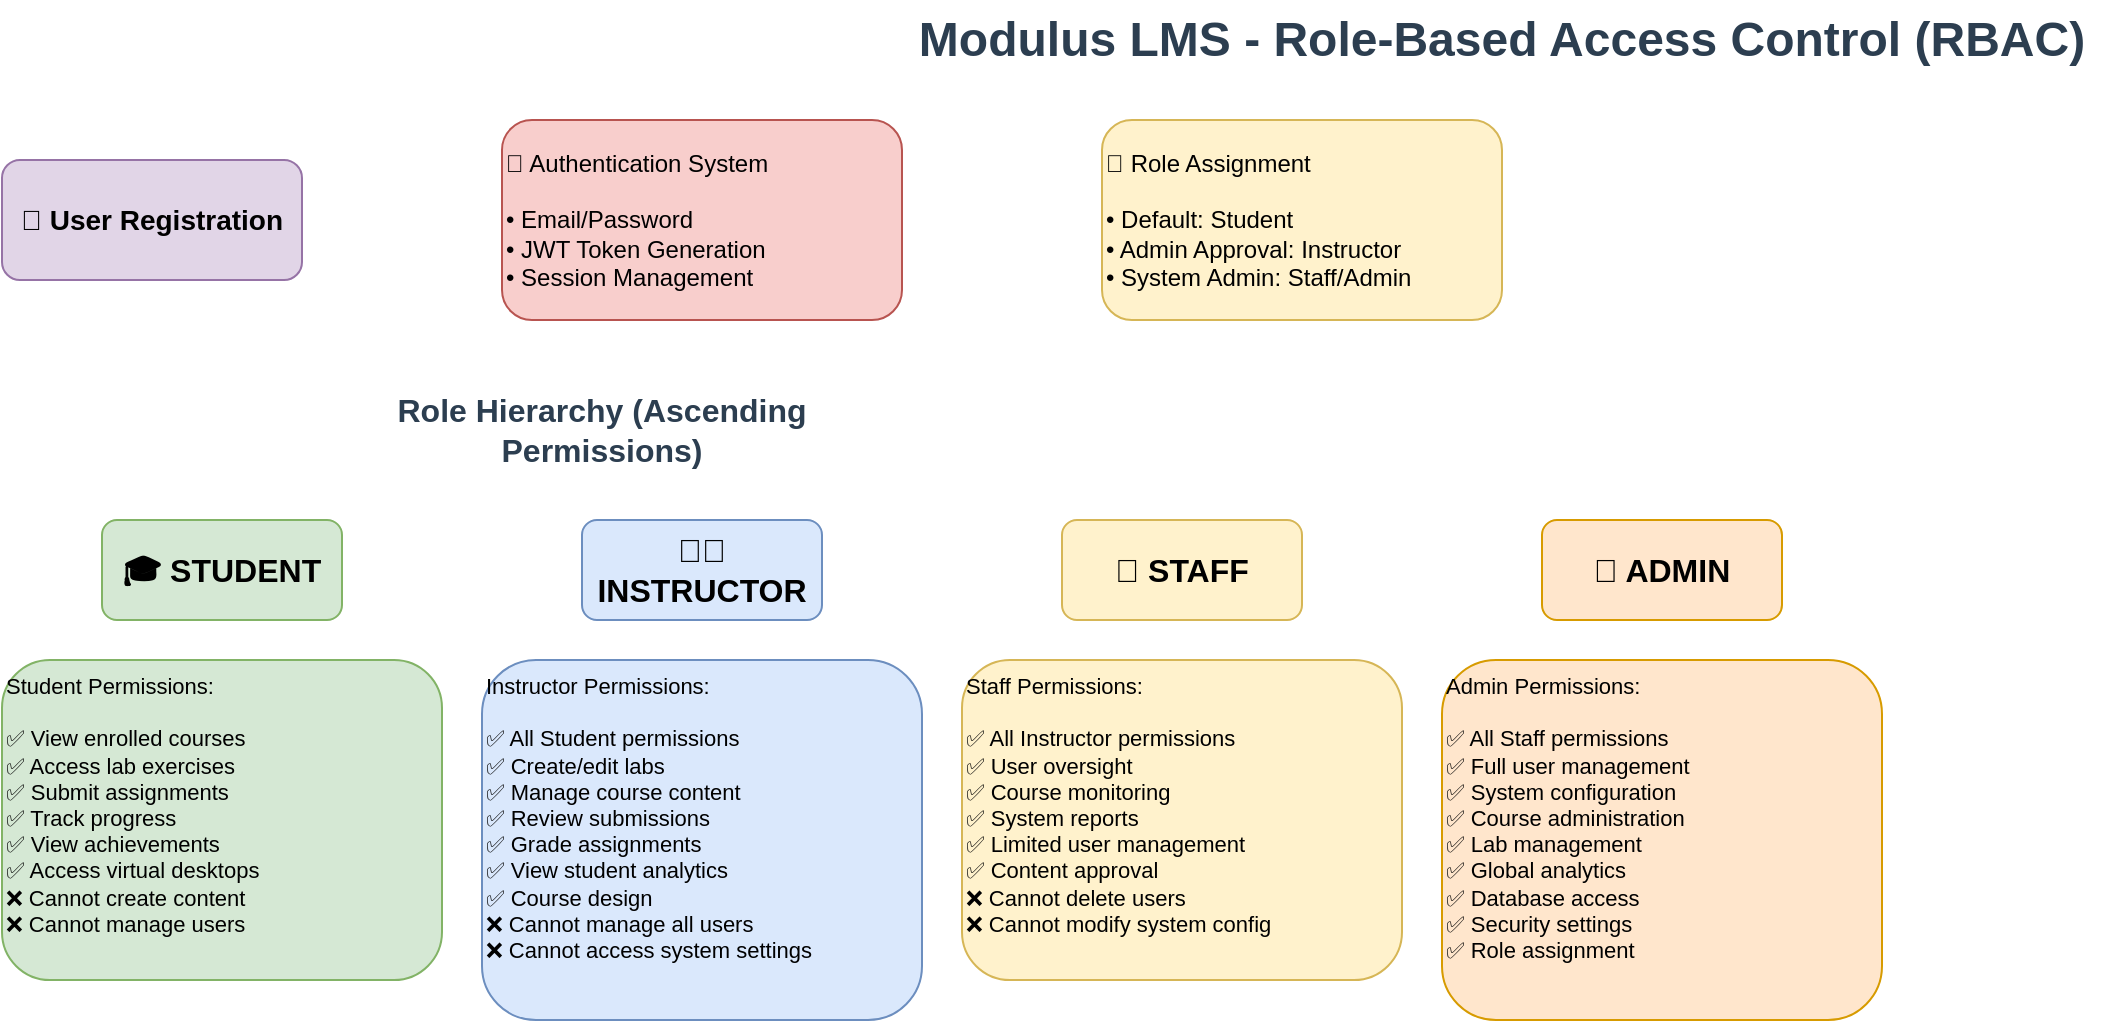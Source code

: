 <mxfile version="21.6.5" type="device">
  <diagram name="Modulus-RBAC-System" id="modulus-rbac-roles">
    <mxGraphModel dx="1422" dy="762" grid="1" gridSize="10" guides="1" tooltips="1" connect="1" arrows="1" fold="1" page="1" pageScale="1" pageWidth="1654" pageHeight="1169" math="0" shadow="0">
      <root>
        <mxCell id="0" />
        <mxCell id="1" parent="0" />
        
        <!-- Title -->
        <mxCell id="title" value="Modulus LMS - Role-Based Access Control (RBAC)" style="text;html=1;strokeColor=none;fillColor=none;align=center;verticalAlign=middle;whiteSpace=wrap;rounded=0;fontSize=24;fontStyle=1;fontColor=#2c3e50;" vertex="1" parent="1">
          <mxGeometry x="500" y="20" width="600" height="40" as="geometry" />
        </mxCell>

        <!-- User Registration/Authentication -->
        <mxCell id="user-reg" value="👤 User Registration" style="rounded=1;whiteSpace=wrap;html=1;fillColor=#e1d5e7;strokeColor=#9673a6;fontSize=14;fontStyle=1;" vertex="1" parent="1">
          <mxGeometry x="50" y="100" width="150" height="60" as="geometry" />
        </mxCell>

        <mxCell id="auth-system" value="🔐 Authentication System&#xa;&#xa;• Email/Password&#xa;• JWT Token Generation&#xa;• Session Management" style="rounded=1;whiteSpace=wrap;html=1;fillColor=#f8cecc;strokeColor=#b85450;fontSize=12;align=left;" vertex="1" parent="1">
          <mxGeometry x="300" y="80" width="200" height="100" as="geometry" />
        </mxCell>

        <mxCell id="role-assignment" value="👔 Role Assignment&#xa;&#xa;• Default: Student&#xa;• Admin Approval: Instructor&#xa;• System Admin: Staff/Admin" style="rounded=1;whiteSpace=wrap;html=1;fillColor=#fff2cc;strokeColor=#d6b656;fontSize=12;align=left;" vertex="1" parent="1">
          <mxGeometry x="600" y="80" width="200" height="100" as="geometry" />
        </mxCell>

        <!-- Role Hierarchy -->
        <mxCell id="hierarchy-title" value="Role Hierarchy (Ascending Permissions)" style="text;html=1;strokeColor=none;fillColor=none;align=center;verticalAlign=middle;whiteSpace=wrap;rounded=0;fontSize=16;fontStyle=1;fontColor=#2c3e50;" vertex="1" parent="1">
          <mxGeometry x="200" y="220" width="300" height="30" as="geometry" />
        </mxCell>

        <!-- Student Role -->
        <mxCell id="student-role" value="🎓 STUDENT" style="rounded=1;whiteSpace=wrap;html=1;fillColor=#d5e8d4;strokeColor=#82b366;fontSize=16;fontStyle=1;" vertex="1" parent="1">
          <mxGeometry x="100" y="280" width="120" height="50" as="geometry" />
        </mxCell>

        <mxCell id="student-perms" value="Student Permissions:&#xa;&#xa;✅ View enrolled courses&#xa;✅ Access lab exercises&#xa;✅ Submit assignments&#xa;✅ Track progress&#xa;✅ View achievements&#xa;✅ Access virtual desktops&#xa;❌ Cannot create content&#xa;❌ Cannot manage users" style="rounded=1;whiteSpace=wrap;html=1;fillColor=#d5e8d4;strokeColor=#82b366;fontSize=11;align=left;verticalAlign=top;" vertex="1" parent="1">
          <mxGeometry x="50" y="350" width="220" height="160" as="geometry" />
        </mxCell>

        <!-- Instructor Role -->
        <mxCell id="instructor-role" value="👨‍🏫 INSTRUCTOR" style="rounded=1;whiteSpace=wrap;html=1;fillColor=#dae8fc;strokeColor=#6c8ebf;fontSize=16;fontStyle=1;" vertex="1" parent="1">
          <mxGeometry x="340" y="280" width="120" height="50" as="geometry" />
        </mxCell>

        <mxCell id="instructor-perms" value="Instructor Permissions:&#xa;&#xa;✅ All Student permissions&#xa;✅ Create/edit labs&#xa;✅ Manage course content&#xa;✅ Review submissions&#xa;✅ Grade assignments&#xa;✅ View student analytics&#xa;✅ Course design&#xa;❌ Cannot manage all users&#xa;❌ Cannot access system settings" style="rounded=1;whiteSpace=wrap;html=1;fillColor=#dae8fc;strokeColor=#6c8ebf;fontSize=11;align=left;verticalAlign=top;" vertex="1" parent="1">
          <mxGeometry x="290" y="350" width="220" height="180" as="geometry" />
        </mxCell>

        <!-- Staff Role -->
        <mxCell id="staff-role" value="👔 STAFF" style="rounded=1;whiteSpace=wrap;html=1;fillColor=#fff2cc;strokeColor=#d6b656;fontSize=16;fontStyle=1;" vertex="1" parent="1">
          <mxGeometry x="580" y="280" width="120" height="50" as="geometry" />
        </mxCell>

        <mxCell id="staff-perms" value="Staff Permissions:&#xa;&#xa;✅ All Instructor permissions&#xa;✅ User oversight&#xa;✅ Course monitoring&#xa;✅ System reports&#xa;✅ Limited user management&#xa;✅ Content approval&#xa;❌ Cannot delete users&#xa;❌ Cannot modify system config" style="rounded=1;whiteSpace=wrap;html=1;fillColor=#fff2cc;strokeColor=#d6b656;fontSize=11;align=left;verticalAlign=top;" vertex="1" parent="1">
          <mxGeometry x="530" y="350" width="220" height="160" as="geometry" />
        </mxCell>

        <!-- Admin Role -->
        <mxCell id="admin-role" value="👑 ADMIN" style="rounded=1;whiteSpace=wrap;html=1;fillColor=#ffe6cc;strokeColor=#d79b00;fontSize=16;fontStyle=1;" vertex="1" parent="1">
          <mxGeometry x="820" y="280" width="120" height="50" as="geometry" />
        </mxCell>

        <mxCell id="admin-perms" value="Admin Permissions:&#xa;&#xa;✅ All Staff permissions&#xa;✅ Full user management&#xa;✅ System configuration&#xa;✅ Course administration&#xa;✅ Lab management&#xa;✅ Global analytics&#xa;✅ Database access&#xa;✅ Security settings&#xa;✅ Role assignment" style="rounded=1;whiteSpace=wrap;html=1;fillColor=#ffe6cc;strokeColor=#d79b00;fontSize=11;align=left;verticalAlign=top;" vertex="1" parent="1">
          <mxGeometry x="770" y="350" width="220" height="180" as="geometry" />
        </mxCell>

        <!-- Permission Flow -->
        <mxCell id="flow-title" value="Authentication & Authorization Flow" style="text;html=1;strokeColor=none;fillColor=none;align=center;verticalAlign=middle;whiteSpace=wrap;rounded=0;fontSize=16;fontStyle=1;fontColor=#2c3e50;" vertex="1" parent="1">
          <mxGeometry x="200" y="570" width="300" height="30" as="geometry" />
        </mxCell>

        <!-- Flow Steps -->
        <mxCell id="step1" value="1️⃣ User Login&#xa;Email + Password" style="rounded=1;whiteSpace=wrap;html=1;fillColor=#e1d5e7;strokeColor=#9673a6;fontSize=12;fontStyle=1;" vertex="1" parent="1">
          <mxGeometry x="50" y="620" width="120" height="60" as="geometry" />
        </mxCell>

        <mxCell id="step2" value="2️⃣ Credential Check&#xa;Database Validation" style="rounded=1;whiteSpace=wrap;html=1;fillColor=#f8cecc;strokeColor=#b85450;fontSize=12;fontStyle=1;" vertex="1" parent="1">
          <mxGeometry x="220" y="620" width="120" height="60" as="geometry" />
        </mxCell>

        <mxCell id="step3" value="3️⃣ Role Retrieval&#xa;User Role Assignment" style="rounded=1;whiteSpace=wrap;html=1;fillColor=#fff2cc;strokeColor=#d6b656;fontSize=12;fontStyle=1;" vertex="1" parent="1">
          <mxGeometry x="390" y="620" width="120" height="60" as="geometry" />
        </mxCell>

        <mxCell id="step4" value="4️⃣ JWT Token&#xa;With Role Claims" style="rounded=1;whiteSpace=wrap;html=1;fillColor=#d5e8d4;strokeColor=#82b366;fontSize=12;fontStyle=1;" vertex="1" parent="1">
          <mxGeometry x="560" y="620" width="120" height="60" as="geometry" />
        </mxCell>

        <mxCell id="step5" value="5️⃣ Dashboard Route&#xa;Role-Based UI" style="rounded=1;whiteSpace=wrap;html=1;fillColor=#dae8fc;strokeColor=#6c8ebf;fontSize=12;fontStyle=1;" vertex="1" parent="1">
          <mxGeometry x="730" y="620" width="120" height="60" as="geometry" />
        </mxCell>

        <!-- Resource Access Control -->
        <mxCell id="access-title" value="Resource Access Control Matrix" style="text;html=1;strokeColor=none;fillColor=none;align=center;verticalAlign=middle;whiteSpace=wrap;rounded=0;fontSize=16;fontStyle=1;fontColor=#2c3e50;" vertex="1" parent="1">
          <mxGeometry x="200" y="720" width="300" height="30" as="geometry" />
        </mxCell>

        <!-- Access Matrix -->
        <mxCell id="matrix-header" value="Resource" style="rounded=0;whiteSpace=wrap;html=1;fillColor=#34495e;strokeColor=#2c3e50;fontSize=12;fontStyle=1;fontColor=white;" vertex="1" parent="1">
          <mxGeometry x="50" y="770" width="100" height="30" as="geometry" />
        </mxCell>
        <mxCell id="matrix-student" value="Student" style="rounded=0;whiteSpace=wrap;html=1;fillColor=#d5e8d4;strokeColor=#82b366;fontSize=12;fontStyle=1;" vertex="1" parent="1">
          <mxGeometry x="150" y="770" width="80" height="30" as="geometry" />
        </mxCell>
        <mxCell id="matrix-instructor" value="Instructor" style="rounded=0;whiteSpace=wrap;html=1;fillColor=#dae8fc;strokeColor=#6c8ebf;fontSize=12;fontStyle=1;" vertex="1" parent="1">
          <mxGeometry x="230" y="770" width="80" height="30" as="geometry" />
        </mxCell>
        <mxCell id="matrix-staff" value="Staff" style="rounded=0;whiteSpace=wrap;html=1;fillColor=#fff2cc;strokeColor=#d6b656;fontSize=12;fontStyle=1;" vertex="1" parent="1">
          <mxGeometry x="310" y="770" width="80" height="30" as="geometry" />
        </mxCell>
        <mxCell id="matrix-admin" value="Admin" style="rounded=0;whiteSpace=wrap;html=1;fillColor=#ffe6cc;strokeColor=#d79b00;fontSize=12;fontStyle=1;" vertex="1" parent="1">
          <mxGeometry x="390" y="770" width="80" height="30" as="geometry" />
        </mxCell>

        <!-- Resource Rows -->
        <mxCell id="courses-resource" value="Courses" style="rounded=0;whiteSpace=wrap;html=1;fillColor=#ecf0f1;strokeColor=#bdc3c7;fontSize=11;" vertex="1" parent="1">
          <mxGeometry x="50" y="800" width="100" height="25" as="geometry" />
        </mxCell>
        <mxCell id="courses-student" value="📖 View" style="rounded=0;whiteSpace=wrap;html=1;fillColor=#d5e8d4;fontSize=10;" vertex="1" parent="1">
          <mxGeometry x="150" y="800" width="80" height="25" as="geometry" />
        </mxCell>
        <mxCell id="courses-instructor" value="📝 Create/Edit" style="rounded=0;whiteSpace=wrap;html=1;fillColor=#dae8fc;fontSize=10;" vertex="1" parent="1">
          <mxGeometry x="230" y="800" width="80" height="25" as="geometry" />
        </mxCell>
        <mxCell id="courses-staff" value="👀 Monitor" style="rounded=0;whiteSpace=wrap;html=1;fillColor=#fff2cc;fontSize=10;" vertex="1" parent="1">
          <mxGeometry x="310" y="800" width="80" height="25" as="geometry" />
        </mxCell>
        <mxCell id="courses-admin" value="🔧 Full Control" style="rounded=0;whiteSpace=wrap;html=1;fillColor=#ffe6cc;fontSize=10;" vertex="1" parent="1">
          <mxGeometry x="390" y="800" width="80" height="25" as="geometry" />
        </mxCell>

        <mxCell id="labs-resource" value="Labs" style="rounded=0;whiteSpace=wrap;html=1;fillColor=#ecf0f1;strokeColor=#bdc3c7;fontSize=11;" vertex="1" parent="1">
          <mxGeometry x="50" y="825" width="100" height="25" as="geometry" />
        </mxCell>
        <mxCell id="labs-student" value="🧪 Execute" style="rounded=0;whiteSpace=wrap;html=1;fillColor=#d5e8d4;fontSize=10;" vertex="1" parent="1">
          <mxGeometry x="150" y="825" width="80" height="25" as="geometry" />
        </mxCell>
        <mxCell id="labs-instructor" value="🔬 Create/Edit" style="rounded=0;whiteSpace=wrap;html=1;fillColor=#dae8fc;fontSize=10;" vertex="1" parent="1">
          <mxGeometry x="230" y="825" width="80" height="25" as="geometry" />
        </mxCell>
        <mxCell id="labs-staff" value="📊 Analyze" style="rounded=0;whiteSpace=wrap;html=1;fillColor=#fff2cc;fontSize=10;" vertex="1" parent="1">
          <mxGeometry x="310" y="825" width="80" height="25" as="geometry" />
        </mxCell>
        <mxCell id="labs-admin" value="🛠️ Manage All" style="rounded=0;whiteSpace=wrap;html=1;fillColor=#ffe6cc;fontSize=10;" vertex="1" parent="1">
          <mxGeometry x="390" y="825" width="80" height="25" as="geometry" />
        </mxCell>

        <mxCell id="users-resource" value="Users" style="rounded=0;whiteSpace=wrap;html=1;fillColor=#ecf0f1;strokeColor=#bdc3c7;fontSize=11;" vertex="1" parent="1">
          <mxGeometry x="50" y="850" width="100" height="25" as="geometry" />
        </mxCell>
        <mxCell id="users-student" value="❌ No Access" style="rounded=0;whiteSpace=wrap;html=1;fillColor=#f8d7da;fontSize=10;" vertex="1" parent="1">
          <mxGeometry x="150" y="850" width="80" height="25" as="geometry" />
        </mxCell>
        <mxCell id="users-instructor" value="👀 View Only" style="rounded=0;whiteSpace=wrap;html=1;fillColor=#dae8fc;fontSize=10;" vertex="1" parent="1">
          <mxGeometry x="230" y="850" width="80" height="25" as="geometry" />
        </mxCell>
        <mxCell id="users-staff" value="👥 Limited Edit" style="rounded=0;whiteSpace=wrap;html=1;fillColor=#fff2cc;fontSize=10;" vertex="1" parent="1">
          <mxGeometry x="310" y="850" width="80" height="25" as="geometry" />
        </mxCell>
        <mxCell id="users-admin" value="🔐 Full CRUD" style="rounded=0;whiteSpace=wrap;html=1;fillColor=#ffe6cc;fontSize=10;" vertex="1" parent="1">
          <mxGeometry x="390" y="850" width="80" height="25" as="geometry" />
        </mxCell>

        <mxCell id="system-resource" value="System" style="rounded=0;whiteSpace=wrap;html=1;fillColor=#ecf0f1;strokeColor=#bdc3c7;fontSize=11;" vertex="1" parent="1">
          <mxGeometry x="50" y="875" width="100" height="25" as="geometry" />
        </mxCell>
        <mxCell id="system-student" value="❌ No Access" style="rounded=0;whiteSpace=wrap;html=1;fillColor=#f8d7da;fontSize=10;" vertex="1" parent="1">
          <mxGeometry x="150" y="875" width="80" height="25" as="geometry" />
        </mxCell>
        <mxCell id="system-instructor" value="❌ No Access" style="rounded=0;whiteSpace=wrap;html=1;fillColor=#f8d7da;fontSize=10;" vertex="1" parent="1">
          <mxGeometry x="230" y="875" width="80" height="25" as="geometry" />
        </mxCell>
        <mxCell id="system-staff" value="📋 Reports" style="rounded=0;whiteSpace=wrap;html=1;fillColor=#fff2cc;fontSize=10;" vertex="1" parent="1">
          <mxGeometry x="310" y="875" width="80" height="25" as="geometry" />
        </mxCell>
        <mxCell id="system-admin" value="⚙️ Full Config" style="rounded=0;whiteSpace=wrap;html=1;fillColor=#ffe6cc;fontSize=10;" vertex="1" parent="1">
          <mxGeometry x="390" y="875" width="80" height="25" as="geometry" />
        </mxCell>

        <!-- Key Features Box -->
        <mxCell id="features-box" value="🔐 Key RBAC Features:&#xa;&#xa;• JWT-based authentication&#xa;• Role inheritance model&#xa;• Route-level protection&#xa;• API endpoint authorization&#xa;• Dynamic UI rendering&#xa;• Session management&#xa;• Token expiration handling&#xa;• Approval workflow for instructors" style="rounded=1;whiteSpace=wrap;html=1;fillColor=#f39c12;strokeColor=#e67e22;fontSize=11;align=left;verticalAlign=top;fontColor=white;fontStyle=1;" vertex="1" parent="1">
          <mxGeometry x="550" y="770" width="250" height="150" as="geometry" />
        </mxCell>

        <!-- Security Model Box -->
        <mxCell id="security-box" value="🛡️ Security Implementation:&#xa;&#xa;• Password hashing (bcrypt)&#xa;• JWT token signing&#xa;• Role-based middleware&#xa;• Protected API routes&#xa;• CORS configuration&#xa;• Input validation&#xa;• SQL injection prevention&#xa;• XSS protection" style="rounded=1;whiteSpace=wrap;html=1;fillColor=#8e44ad;strokeColor=#732d91;fontSize=11;align=left;verticalAlign=top;fontColor=white;fontStyle=1;" vertex="1" parent="1">
          <mxGeometry x="850" y="770" width="250" height="150" as="geometry" />
        </mxCell>

        <!-- Arrows for Role Hierarchy -->
        <mxCell id="student-to-instructor" style="endArrow=classic;html=1;exitX=1;exitY=0.5;exitDx=0;exitDy=0;entryX=0;entryY=0.5;entryDx=0;entryDy=0;strokeWidth=3;strokeColor=#27ae60;" edge="1" parent="1" source="student-role" target="instructor-role">
          <mxGeometry width="50" height="50" relative="1" as="geometry">
            <mxPoint x="400" y="350" as="sourcePoint" />
            <mxPoint x="450" y="300" as="targetPoint" />
          </mxGeometry>
        </mxCell>
        <mxCell id="instructor-to-staff" style="endArrow=classic;html=1;exitX=1;exitY=0.5;exitDx=0;exitDy=0;entryX=0;entryY=0.5;entryDx=0;entryDy=0;strokeWidth=3;strokeColor=#27ae60;" edge="1" parent="1" source="instructor-role" target="staff-role">
          <mxGeometry width="50" height="50" relative="1" as="geometry">
            <mxPoint x="400" y="350" as="sourcePoint" />
            <mxPoint x="450" y="300" as="targetPoint" />
          </mxGeometry>
        </mxCell>
        <mxCell id="staff-to-admin" style="endArrow=classic;html=1;exitX=1;exitY=0.5;exitDx=0;exitDy=0;entryX=0;entryY=0.5;entryDx=0;entryDy=0;strokeWidth=3;strokeColor=#27ae60;" edge="1" parent="1" source="staff-role" target="admin-role">
          <mxGeometry width="50" height="50" relative="1" as="geometry">
            <mxPoint x="400" y="350" as="sourcePoint" />
            <mxPoint x="450" y="300" as="targetPoint" />
          </mxGeometry>
        </mxCell>

        <!-- Flow Arrows -->
        <mxCell id="flow1" style="endArrow=classic;html=1;exitX=1;exitY=0.5;exitDx=0;exitDy=0;entryX=0;entryY=0.5;entryDx=0;entryDy=0;strokeWidth=2;strokeColor=#3498db;" edge="1" parent="1" source="step1" target="step2">
          <mxGeometry width="50" height="50" relative="1" as="geometry">
            <mxPoint x="400" y="700" as="sourcePoint" />
            <mxPoint x="450" y="650" as="targetPoint" />
          </mxGeometry>
        </mxCell>
        <mxCell id="flow2" style="endArrow=classic;html=1;exitX=1;exitY=0.5;exitDx=0;exitDy=0;entryX=0;entryY=0.5;entryDx=0;entryDy=0;strokeWidth=2;strokeColor=#3498db;" edge="1" parent="1" source="step2" target="step3">
          <mxGeometry width="50" height="50" relative="1" as="geometry">
            <mxPoint x="400" y="700" as="sourcePoint" />
            <mxPoint x="450" y="650" as="targetPoint" />
          </mxGeometry>
        </mxCell>
        <mxCell id="flow3" style="endArrow=classic;html=1;exitX=1;exitY=0.5;exitDx=0;exitDy=0;entryX=0;entryY=0.5;entryDx=0;entryDy=0;strokeWidth=2;strokeColor=#3498db;" edge="1" parent="1" source="step3" target="step4">
          <mxGeometry width="50" height="50" relative="1" as="geometry">
            <mxPoint x="400" y="700" as="sourcePoint" />
            <mxPoint x="450" y="650" as="targetPoint" />
          </mxGeometry>
        </mxCell>
        <mxCell id="flow4" style="endArrow=classic;html=1;exitX=1;exitY=0.5;exitDx=0;exitDy=0;entryX=0;entryY=0.5;entryDx=0;entryDy=0;strokeWidth=2;strokeColor=#3498db;" edge="1" parent="1" source="step4" target="step5">
          <mxGeometry width="50" height="50" relative="1" as="geometry">
            <mxPoint x="400" y="700" as="sourcePoint" />
            <mxPoint x="450" y="650" as="targetPoint" />
          </mxGeometry>
        </mxCell>

        <!-- Registration Flow Arrows -->
        <mxCell id="reg-to-auth" style="endArrow=classic;html=1;exitX=1;exitY=0.5;exitDx=0;exitDy=0;entryX=0;entryY=0.5;entryDx=0;entryDy=0;strokeWidth=2;strokeColor=#e74c3c;" edge="1" parent="1" source="user-reg" target="auth-system">
          <mxGeometry width="50" height="50" relative="1" as="geometry">
            <mxPoint x="400" y="200" as="sourcePoint" />
            <mxPoint x="450" y="150" as="targetPoint" />
          </mxGeometry>
        </mxCell>
        <mxCell id="auth-to-role" style="endArrow=classic;html=1;exitX=1;exitY=0.5;exitDx=0;exitDy=0;entryX=0;entryY=0.5;entryDx=0;entryDy=0;strokeWidth=2;strokeColor=#e74c3c;" edge="1" parent="1" source="auth-system" target="role-assignment">
          <mxGeometry width="50" height="50" relative="1" as="geometry">
            <mxPoint x="400" y="200" as="sourcePoint" />
            <mxPoint x="450" y="150" as="targetPoint" />
          </mxGeometry>
        </mxCell>

        <!-- Inheritance Labels -->
        <mxCell id="inherit1" value="Inherits +" style="text;html=1;strokeColor=none;fillColor=none;align=center;verticalAlign=middle;whiteSpace=wrap;rounded=0;fontSize=10;fontColor=#27ae60;fontStyle=1;" vertex="1" parent="1">
          <mxGeometry x="250" y="260" width="60" height="20" as="geometry" />
        </mxCell>
        <mxCell id="inherit2" value="Inherits +" style="text;html=1;strokeColor=none;fillColor=none;align=center;verticalAlign=middle;whiteSpace=wrap;rounded=0;fontSize=10;fontColor=#27ae60;fontStyle=1;" vertex="1" parent="1">
          <mxGeometry x="490" y="260" width="60" height="20" as="geometry" />
        </mxCell>
        <mxCell id="inherit3" value="Inherits +" style="text;html=1;strokeColor=none;fillColor=none;align=center;verticalAlign=middle;whiteSpace=wrap;rounded=0;fontSize=10;fontColor=#27ae60;fontStyle=1;" vertex="1" parent="1">
          <mxGeometry x="730" y="260" width="60" height="20" as="geometry" />
        </mxCell>

      </root>
    </mxGraphModel>
  </diagram>
</mxfile>
